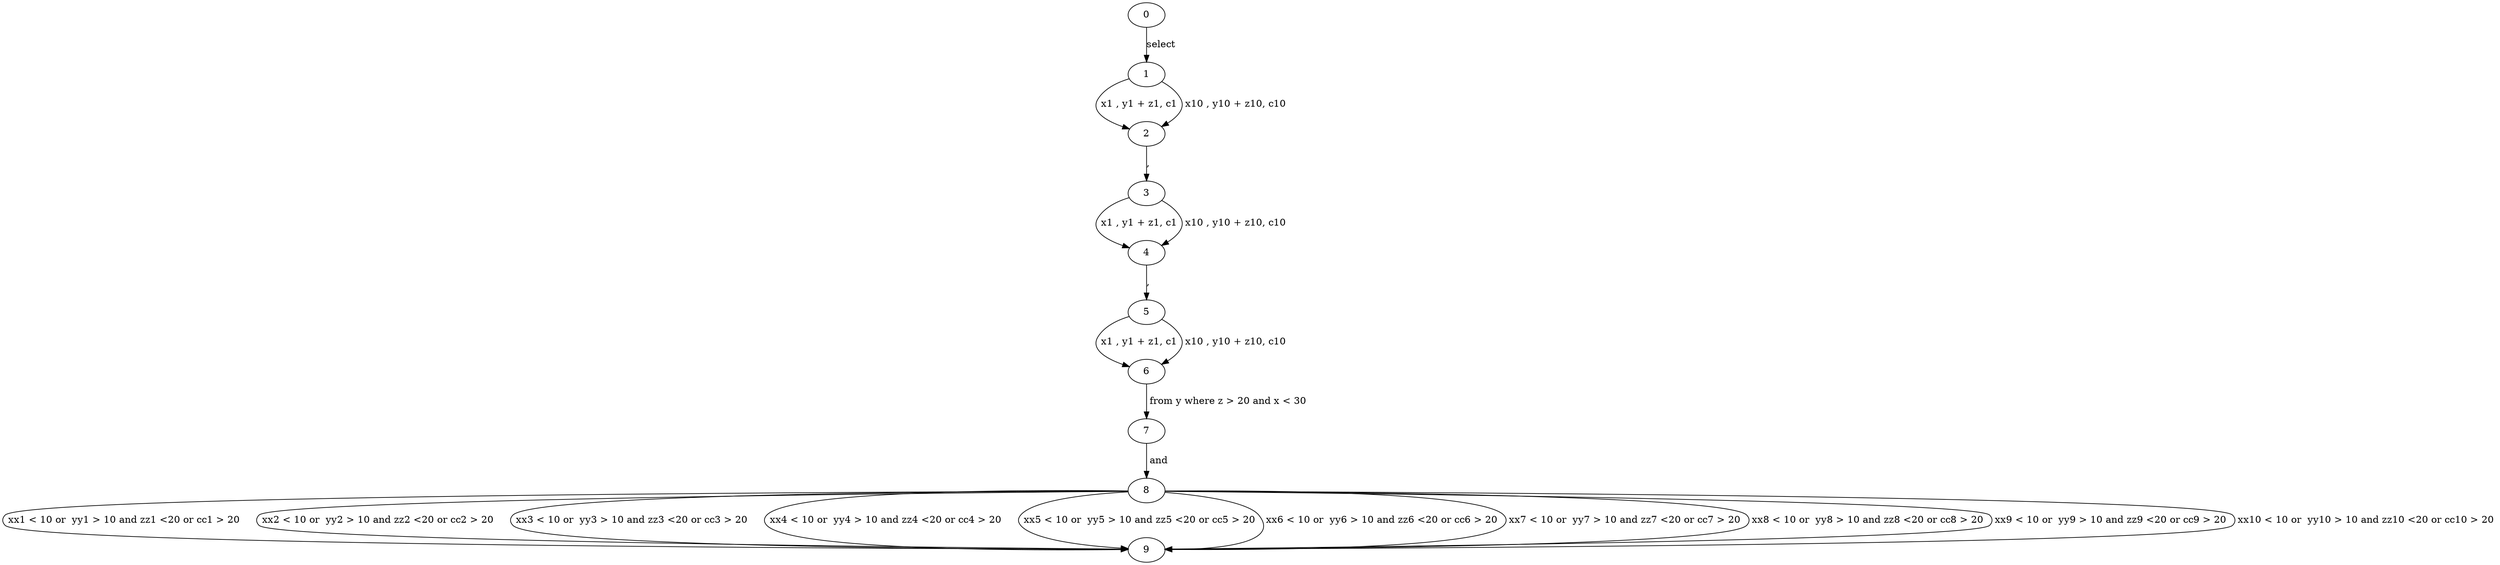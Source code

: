 digraph G {
0 ;
1 ;
2 ;
3 ;
4 ;
5 ;
6 ;
7 ;
8 ;
9 ;
0 -> 1 [ label="select "];
1 -> 2 [ label=" x1 , y1 + z1, c1 "];
1 -> 2 [ label=" x10 , y10 + z10, c10 "];
2 -> 3 [ label=","];
3 -> 4 [ label=" x1 , y1 + z1, c1 "];
3 -> 4 [ label=" x10 , y10 + z10, c10 "];
4 -> 5 [ label=","];
5 -> 6 [ label=" x1 , y1 + z1, c1 "];
5 -> 6 [ label=" x10 , y10 + z10, c10 "];
6 -> 7 [ label=" from y where z > 20 and x < 30"];
7 -> 8 [ label=" and "];
8 -> 9 [ label=" xx1 < 10 or  yy1 > 10 and zz1 <20 or cc1 > 20 "];
8 -> 9 [ label=" xx2 < 10 or  yy2 > 10 and zz2 <20 or cc2 > 20 "];
8 -> 9 [ label=" xx3 < 10 or  yy3 > 10 and zz3 <20 or cc3 > 20 "];
8 -> 9 [ label=" xx4 < 10 or  yy4 > 10 and zz4 <20 or cc4 > 20 "];
8 -> 9 [ label=" xx5 < 10 or  yy5 > 10 and zz5 <20 or cc5 > 20 "];
8 -> 9 [ label=" xx6 < 10 or  yy6 > 10 and zz6 <20 or cc6 > 20 "];
8 -> 9 [ label=" xx7 < 10 or  yy7 > 10 and zz7 <20 or cc7 > 20 "];
8 -> 9 [ label=" xx8 < 10 or  yy8 > 10 and zz8 <20 or cc8 > 20 "];
8 -> 9 [ label=" xx9 < 10 or  yy9 > 10 and zz9 <20 or cc9 > 20 "];
8 -> 9 [ label=" xx10 < 10 or  yy10 > 10 and zz10 <20 or cc10 > 20 "];
}
